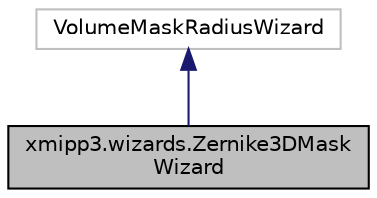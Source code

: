 digraph "xmipp3.wizards.Zernike3DMaskWizard"
{
  edge [fontname="Helvetica",fontsize="10",labelfontname="Helvetica",labelfontsize="10"];
  node [fontname="Helvetica",fontsize="10",shape=record];
  Node0 [label="xmipp3.wizards.Zernike3DMask\lWizard",height=0.2,width=0.4,color="black", fillcolor="grey75", style="filled", fontcolor="black"];
  Node1 -> Node0 [dir="back",color="midnightblue",fontsize="10",style="solid",fontname="Helvetica"];
  Node1 [label="VolumeMaskRadiusWizard",height=0.2,width=0.4,color="grey75", fillcolor="white", style="filled"];
}
